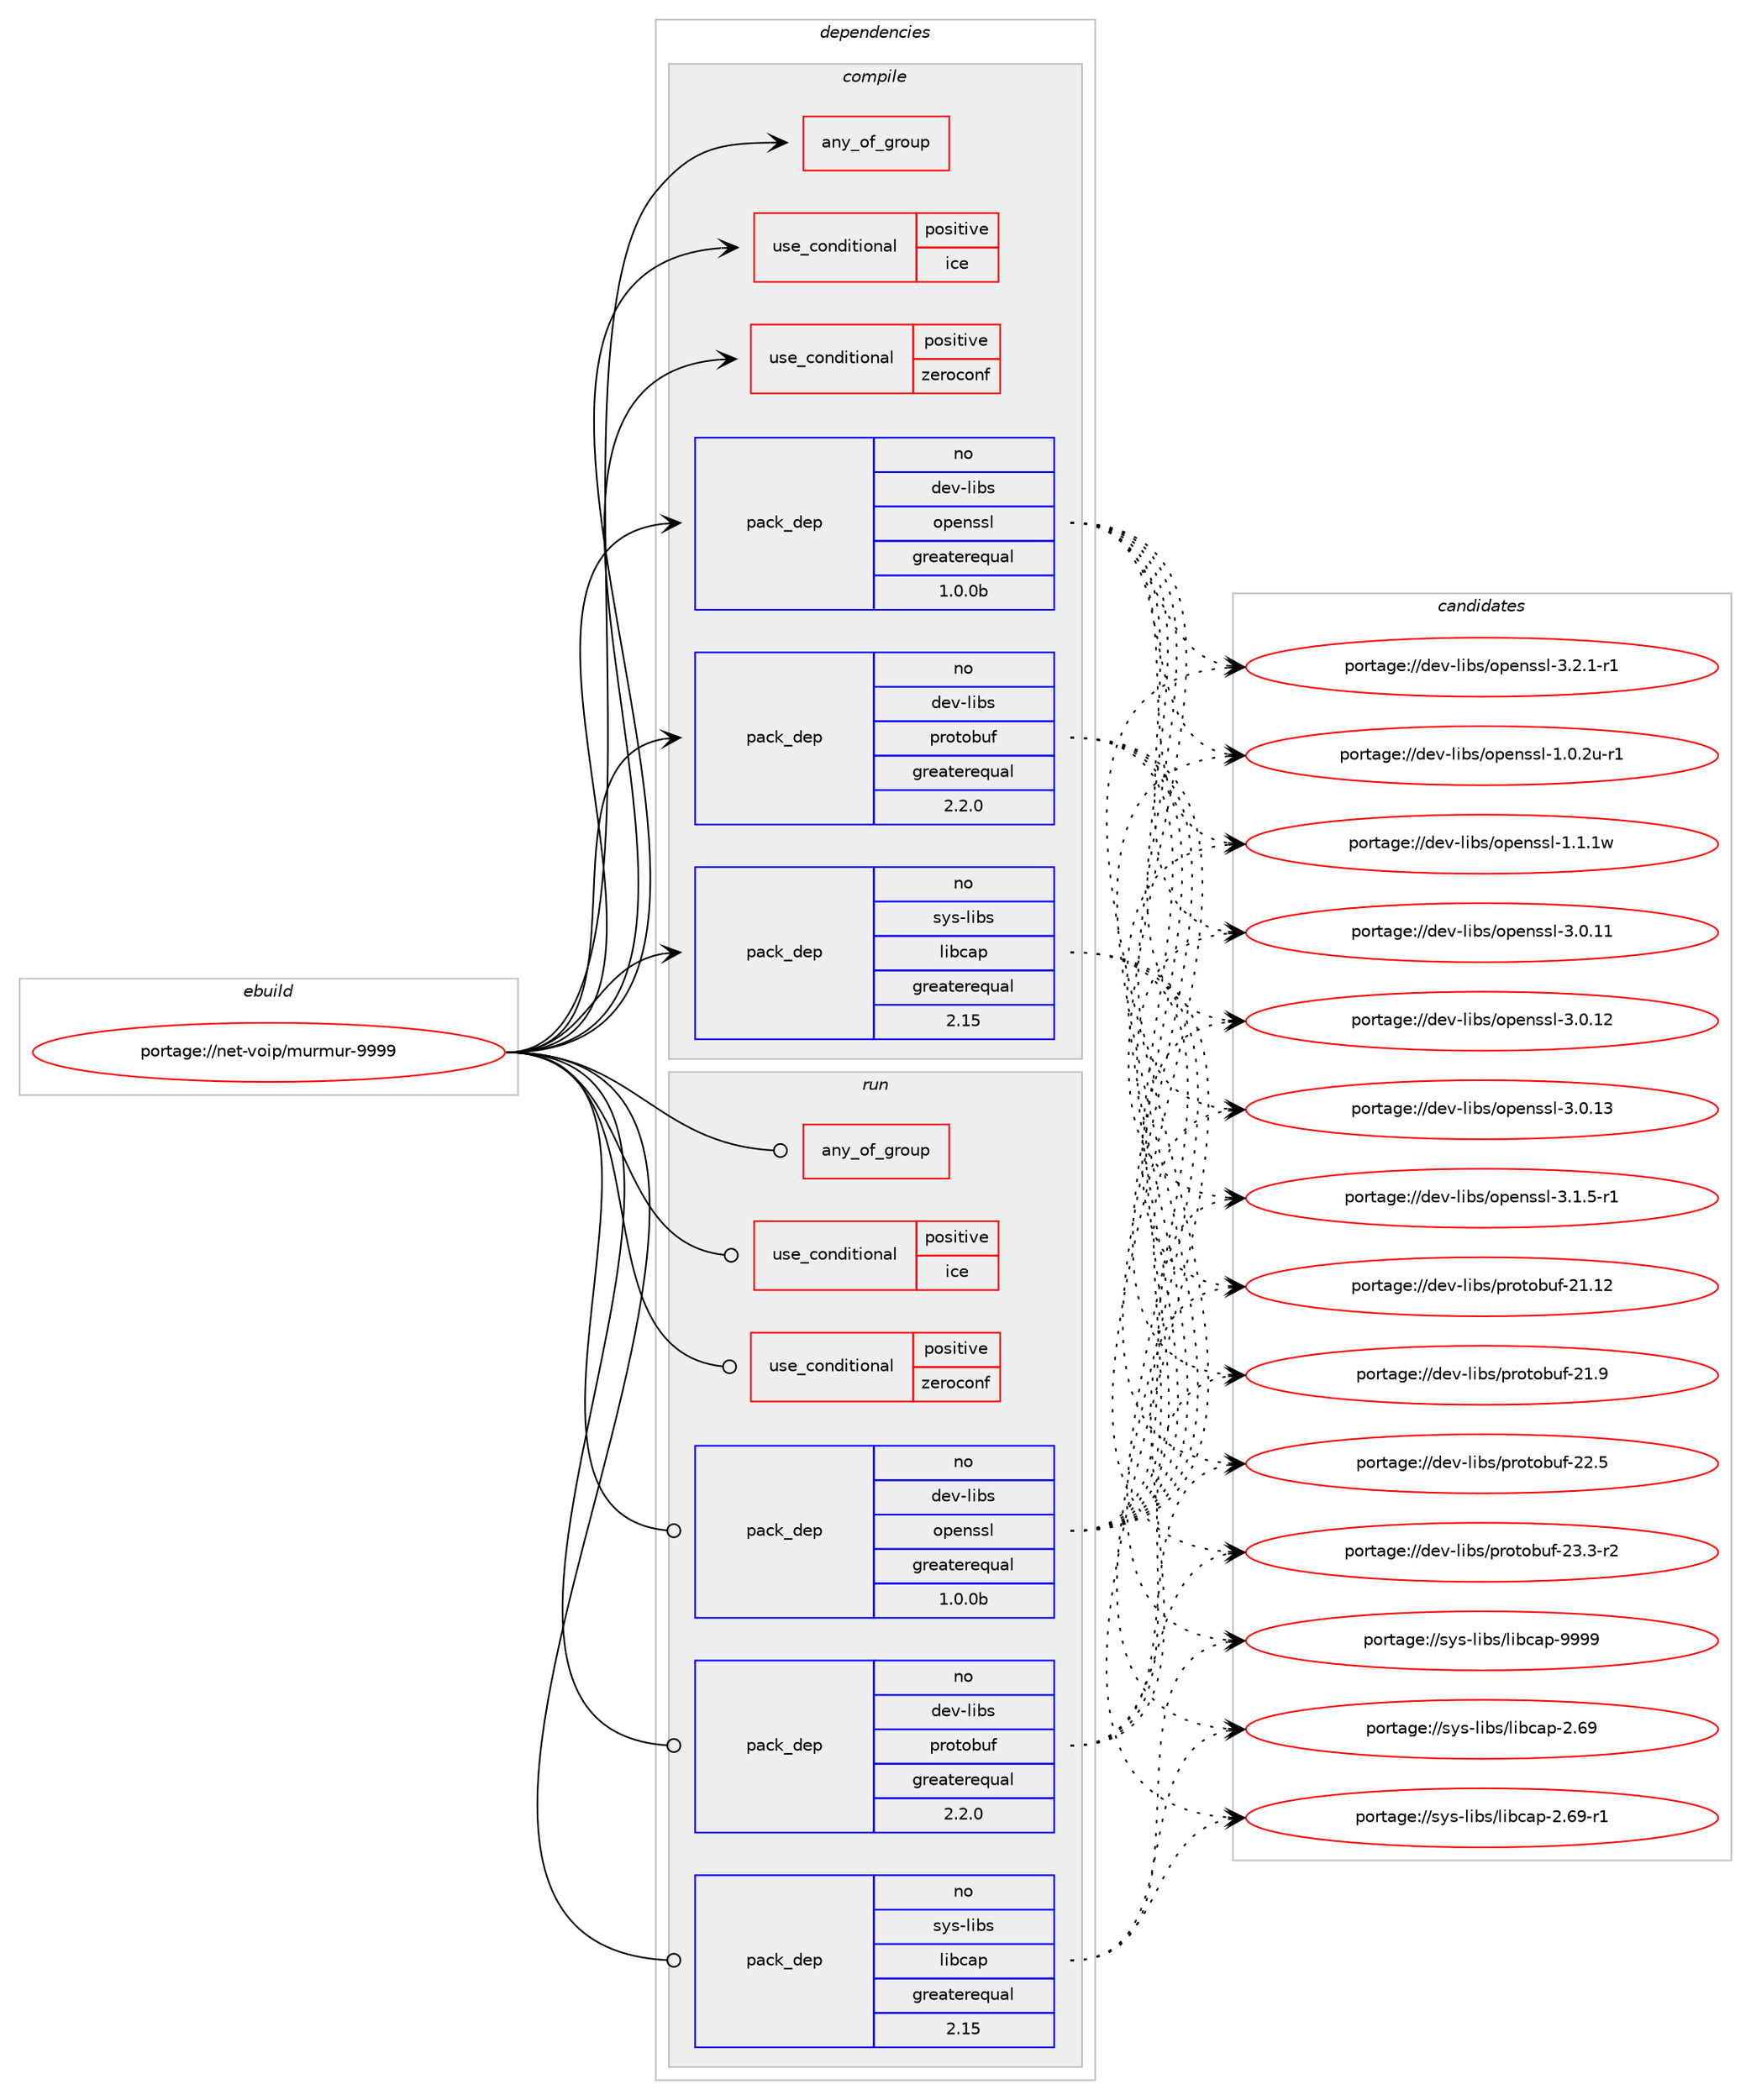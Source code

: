 digraph prolog {

# *************
# Graph options
# *************

newrank=true;
concentrate=true;
compound=true;
graph [rankdir=LR,fontname=Helvetica,fontsize=10,ranksep=1.5];#, ranksep=2.5, nodesep=0.2];
edge  [arrowhead=vee];
node  [fontname=Helvetica,fontsize=10];

# **********
# The ebuild
# **********

subgraph cluster_leftcol {
color=gray;
rank=same;
label=<<i>ebuild</i>>;
id [label="portage://net-voip/murmur-9999", color=red, width=4, href="../net-voip/murmur-9999.svg"];
}

# ****************
# The dependencies
# ****************

subgraph cluster_midcol {
color=gray;
label=<<i>dependencies</i>>;
subgraph cluster_compile {
fillcolor="#eeeeee";
style=filled;
label=<<i>compile</i>>;
subgraph any38 {
dependency1624 [label=<<TABLE BORDER="0" CELLBORDER="1" CELLSPACING="0" CELLPADDING="4"><TR><TD CELLPADDING="10">any_of_group</TD></TR></TABLE>>, shape=none, color=red];# *** BEGIN UNKNOWN DEPENDENCY TYPE (TODO) ***
# dependency1624 -> package_dependency(portage://net-voip/murmur-9999,install,no,dev-qt,qtsql,none,[,,],[slot(5)],[use(enable(sqlite),none)])
# *** END UNKNOWN DEPENDENCY TYPE (TODO) ***

# *** BEGIN UNKNOWN DEPENDENCY TYPE (TODO) ***
# dependency1624 -> package_dependency(portage://net-voip/murmur-9999,install,no,dev-qt,qtsql,none,[,,],[slot(5)],[use(enable(mysql),none)])
# *** END UNKNOWN DEPENDENCY TYPE (TODO) ***

}
id:e -> dependency1624:w [weight=20,style="solid",arrowhead="vee"];
subgraph cond1042 {
dependency1625 [label=<<TABLE BORDER="0" CELLBORDER="1" CELLSPACING="0" CELLPADDING="4"><TR><TD ROWSPAN="3" CELLPADDING="10">use_conditional</TD></TR><TR><TD>positive</TD></TR><TR><TD>ice</TD></TR></TABLE>>, shape=none, color=red];
# *** BEGIN UNKNOWN DEPENDENCY TYPE (TODO) ***
# dependency1625 -> package_dependency(portage://net-voip/murmur-9999,install,no,dev-libs,Ice,none,[,,],any_same_slot,[])
# *** END UNKNOWN DEPENDENCY TYPE (TODO) ***

}
id:e -> dependency1625:w [weight=20,style="solid",arrowhead="vee"];
subgraph cond1043 {
dependency1626 [label=<<TABLE BORDER="0" CELLBORDER="1" CELLSPACING="0" CELLPADDING="4"><TR><TD ROWSPAN="3" CELLPADDING="10">use_conditional</TD></TR><TR><TD>positive</TD></TR><TR><TD>zeroconf</TD></TR></TABLE>>, shape=none, color=red];
# *** BEGIN UNKNOWN DEPENDENCY TYPE (TODO) ***
# dependency1626 -> package_dependency(portage://net-voip/murmur-9999,install,no,net-dns,avahi,none,[,,],[],[use(enable(mdnsresponder-compat),none)])
# *** END UNKNOWN DEPENDENCY TYPE (TODO) ***

}
id:e -> dependency1626:w [weight=20,style="solid",arrowhead="vee"];
# *** BEGIN UNKNOWN DEPENDENCY TYPE (TODO) ***
# id -> package_dependency(portage://net-voip/murmur-9999,install,no,acct-group,murmur,none,[,,],[],[])
# *** END UNKNOWN DEPENDENCY TYPE (TODO) ***

# *** BEGIN UNKNOWN DEPENDENCY TYPE (TODO) ***
# id -> package_dependency(portage://net-voip/murmur-9999,install,no,acct-user,murmur,none,[,,],[],[])
# *** END UNKNOWN DEPENDENCY TYPE (TODO) ***

# *** BEGIN UNKNOWN DEPENDENCY TYPE (TODO) ***
# id -> package_dependency(portage://net-voip/murmur-9999,install,no,dev-libs,boost,none,[,,],[],[])
# *** END UNKNOWN DEPENDENCY TYPE (TODO) ***

subgraph pack545 {
dependency1627 [label=<<TABLE BORDER="0" CELLBORDER="1" CELLSPACING="0" CELLPADDING="4" WIDTH="220"><TR><TD ROWSPAN="6" CELLPADDING="30">pack_dep</TD></TR><TR><TD WIDTH="110">no</TD></TR><TR><TD>dev-libs</TD></TR><TR><TD>openssl</TD></TR><TR><TD>greaterequal</TD></TR><TR><TD>1.0.0b</TD></TR></TABLE>>, shape=none, color=blue];
}
id:e -> dependency1627:w [weight=20,style="solid",arrowhead="vee"];
subgraph pack546 {
dependency1628 [label=<<TABLE BORDER="0" CELLBORDER="1" CELLSPACING="0" CELLPADDING="4" WIDTH="220"><TR><TD ROWSPAN="6" CELLPADDING="30">pack_dep</TD></TR><TR><TD WIDTH="110">no</TD></TR><TR><TD>dev-libs</TD></TR><TR><TD>protobuf</TD></TR><TR><TD>greaterequal</TD></TR><TR><TD>2.2.0</TD></TR></TABLE>>, shape=none, color=blue];
}
id:e -> dependency1628:w [weight=20,style="solid",arrowhead="vee"];
# *** BEGIN UNKNOWN DEPENDENCY TYPE (TODO) ***
# id -> package_dependency(portage://net-voip/murmur-9999,install,no,dev-qt,qtcore,none,[,,],[slot(5)],[])
# *** END UNKNOWN DEPENDENCY TYPE (TODO) ***

# *** BEGIN UNKNOWN DEPENDENCY TYPE (TODO) ***
# id -> package_dependency(portage://net-voip/murmur-9999,install,no,dev-qt,qtdbus,none,[,,],[slot(5)],[])
# *** END UNKNOWN DEPENDENCY TYPE (TODO) ***

# *** BEGIN UNKNOWN DEPENDENCY TYPE (TODO) ***
# id -> package_dependency(portage://net-voip/murmur-9999,install,no,dev-qt,qtnetwork,none,[,,],[slot(5)],[use(enable(ssl),none)])
# *** END UNKNOWN DEPENDENCY TYPE (TODO) ***

# *** BEGIN UNKNOWN DEPENDENCY TYPE (TODO) ***
# id -> package_dependency(portage://net-voip/murmur-9999,install,no,dev-qt,qttest,none,[,,],[slot(5)],[])
# *** END UNKNOWN DEPENDENCY TYPE (TODO) ***

# *** BEGIN UNKNOWN DEPENDENCY TYPE (TODO) ***
# id -> package_dependency(portage://net-voip/murmur-9999,install,no,dev-qt,qtxml,none,[,,],[slot(5)],[])
# *** END UNKNOWN DEPENDENCY TYPE (TODO) ***

# *** BEGIN UNKNOWN DEPENDENCY TYPE (TODO) ***
# id -> package_dependency(portage://net-voip/murmur-9999,install,no,sys-apps,lsb-release,none,[,,],[],[])
# *** END UNKNOWN DEPENDENCY TYPE (TODO) ***

subgraph pack547 {
dependency1629 [label=<<TABLE BORDER="0" CELLBORDER="1" CELLSPACING="0" CELLPADDING="4" WIDTH="220"><TR><TD ROWSPAN="6" CELLPADDING="30">pack_dep</TD></TR><TR><TD WIDTH="110">no</TD></TR><TR><TD>sys-libs</TD></TR><TR><TD>libcap</TD></TR><TR><TD>greaterequal</TD></TR><TR><TD>2.15</TD></TR></TABLE>>, shape=none, color=blue];
}
id:e -> dependency1629:w [weight=20,style="solid",arrowhead="vee"];
}
subgraph cluster_compileandrun {
fillcolor="#eeeeee";
style=filled;
label=<<i>compile and run</i>>;
}
subgraph cluster_run {
fillcolor="#eeeeee";
style=filled;
label=<<i>run</i>>;
subgraph any39 {
dependency1630 [label=<<TABLE BORDER="0" CELLBORDER="1" CELLSPACING="0" CELLPADDING="4"><TR><TD CELLPADDING="10">any_of_group</TD></TR></TABLE>>, shape=none, color=red];# *** BEGIN UNKNOWN DEPENDENCY TYPE (TODO) ***
# dependency1630 -> package_dependency(portage://net-voip/murmur-9999,run,no,dev-qt,qtsql,none,[,,],[slot(5)],[use(enable(sqlite),none)])
# *** END UNKNOWN DEPENDENCY TYPE (TODO) ***

# *** BEGIN UNKNOWN DEPENDENCY TYPE (TODO) ***
# dependency1630 -> package_dependency(portage://net-voip/murmur-9999,run,no,dev-qt,qtsql,none,[,,],[slot(5)],[use(enable(mysql),none)])
# *** END UNKNOWN DEPENDENCY TYPE (TODO) ***

}
id:e -> dependency1630:w [weight=20,style="solid",arrowhead="odot"];
subgraph cond1044 {
dependency1631 [label=<<TABLE BORDER="0" CELLBORDER="1" CELLSPACING="0" CELLPADDING="4"><TR><TD ROWSPAN="3" CELLPADDING="10">use_conditional</TD></TR><TR><TD>positive</TD></TR><TR><TD>ice</TD></TR></TABLE>>, shape=none, color=red];
# *** BEGIN UNKNOWN DEPENDENCY TYPE (TODO) ***
# dependency1631 -> package_dependency(portage://net-voip/murmur-9999,run,no,dev-libs,Ice,none,[,,],any_same_slot,[])
# *** END UNKNOWN DEPENDENCY TYPE (TODO) ***

}
id:e -> dependency1631:w [weight=20,style="solid",arrowhead="odot"];
subgraph cond1045 {
dependency1632 [label=<<TABLE BORDER="0" CELLBORDER="1" CELLSPACING="0" CELLPADDING="4"><TR><TD ROWSPAN="3" CELLPADDING="10">use_conditional</TD></TR><TR><TD>positive</TD></TR><TR><TD>zeroconf</TD></TR></TABLE>>, shape=none, color=red];
# *** BEGIN UNKNOWN DEPENDENCY TYPE (TODO) ***
# dependency1632 -> package_dependency(portage://net-voip/murmur-9999,run,no,net-dns,avahi,none,[,,],[],[use(enable(mdnsresponder-compat),none)])
# *** END UNKNOWN DEPENDENCY TYPE (TODO) ***

}
id:e -> dependency1632:w [weight=20,style="solid",arrowhead="odot"];
# *** BEGIN UNKNOWN DEPENDENCY TYPE (TODO) ***
# id -> package_dependency(portage://net-voip/murmur-9999,run,no,acct-group,murmur,none,[,,],[],[])
# *** END UNKNOWN DEPENDENCY TYPE (TODO) ***

# *** BEGIN UNKNOWN DEPENDENCY TYPE (TODO) ***
# id -> package_dependency(portage://net-voip/murmur-9999,run,no,acct-user,murmur,none,[,,],[],[])
# *** END UNKNOWN DEPENDENCY TYPE (TODO) ***

subgraph pack548 {
dependency1633 [label=<<TABLE BORDER="0" CELLBORDER="1" CELLSPACING="0" CELLPADDING="4" WIDTH="220"><TR><TD ROWSPAN="6" CELLPADDING="30">pack_dep</TD></TR><TR><TD WIDTH="110">no</TD></TR><TR><TD>dev-libs</TD></TR><TR><TD>openssl</TD></TR><TR><TD>greaterequal</TD></TR><TR><TD>1.0.0b</TD></TR></TABLE>>, shape=none, color=blue];
}
id:e -> dependency1633:w [weight=20,style="solid",arrowhead="odot"];
subgraph pack549 {
dependency1634 [label=<<TABLE BORDER="0" CELLBORDER="1" CELLSPACING="0" CELLPADDING="4" WIDTH="220"><TR><TD ROWSPAN="6" CELLPADDING="30">pack_dep</TD></TR><TR><TD WIDTH="110">no</TD></TR><TR><TD>dev-libs</TD></TR><TR><TD>protobuf</TD></TR><TR><TD>greaterequal</TD></TR><TR><TD>2.2.0</TD></TR></TABLE>>, shape=none, color=blue];
}
id:e -> dependency1634:w [weight=20,style="solid",arrowhead="odot"];
# *** BEGIN UNKNOWN DEPENDENCY TYPE (TODO) ***
# id -> package_dependency(portage://net-voip/murmur-9999,run,no,dev-qt,qtcore,none,[,,],[slot(5)],[])
# *** END UNKNOWN DEPENDENCY TYPE (TODO) ***

# *** BEGIN UNKNOWN DEPENDENCY TYPE (TODO) ***
# id -> package_dependency(portage://net-voip/murmur-9999,run,no,dev-qt,qtdbus,none,[,,],[slot(5)],[])
# *** END UNKNOWN DEPENDENCY TYPE (TODO) ***

# *** BEGIN UNKNOWN DEPENDENCY TYPE (TODO) ***
# id -> package_dependency(portage://net-voip/murmur-9999,run,no,dev-qt,qtnetwork,none,[,,],[slot(5)],[use(enable(ssl),none)])
# *** END UNKNOWN DEPENDENCY TYPE (TODO) ***

# *** BEGIN UNKNOWN DEPENDENCY TYPE (TODO) ***
# id -> package_dependency(portage://net-voip/murmur-9999,run,no,dev-qt,qtxml,none,[,,],[slot(5)],[])
# *** END UNKNOWN DEPENDENCY TYPE (TODO) ***

# *** BEGIN UNKNOWN DEPENDENCY TYPE (TODO) ***
# id -> package_dependency(portage://net-voip/murmur-9999,run,no,sys-apps,lsb-release,none,[,,],[],[])
# *** END UNKNOWN DEPENDENCY TYPE (TODO) ***

subgraph pack550 {
dependency1635 [label=<<TABLE BORDER="0" CELLBORDER="1" CELLSPACING="0" CELLPADDING="4" WIDTH="220"><TR><TD ROWSPAN="6" CELLPADDING="30">pack_dep</TD></TR><TR><TD WIDTH="110">no</TD></TR><TR><TD>sys-libs</TD></TR><TR><TD>libcap</TD></TR><TR><TD>greaterequal</TD></TR><TR><TD>2.15</TD></TR></TABLE>>, shape=none, color=blue];
}
id:e -> dependency1635:w [weight=20,style="solid",arrowhead="odot"];
# *** BEGIN UNKNOWN DEPENDENCY TYPE (TODO) ***
# id -> package_dependency(portage://net-voip/murmur-9999,run,no,virtual,tmpfiles,none,[,,],[],[])
# *** END UNKNOWN DEPENDENCY TYPE (TODO) ***

}
}

# **************
# The candidates
# **************

subgraph cluster_choices {
rank=same;
color=gray;
label=<<i>candidates</i>>;

subgraph choice545 {
color=black;
nodesep=1;
choice1001011184510810598115471111121011101151151084549464846501174511449 [label="portage://dev-libs/openssl-1.0.2u-r1", color=red, width=4,href="../dev-libs/openssl-1.0.2u-r1.svg"];
choice100101118451081059811547111112101110115115108454946494649119 [label="portage://dev-libs/openssl-1.1.1w", color=red, width=4,href="../dev-libs/openssl-1.1.1w.svg"];
choice10010111845108105981154711111210111011511510845514648464949 [label="portage://dev-libs/openssl-3.0.11", color=red, width=4,href="../dev-libs/openssl-3.0.11.svg"];
choice10010111845108105981154711111210111011511510845514648464950 [label="portage://dev-libs/openssl-3.0.12", color=red, width=4,href="../dev-libs/openssl-3.0.12.svg"];
choice10010111845108105981154711111210111011511510845514648464951 [label="portage://dev-libs/openssl-3.0.13", color=red, width=4,href="../dev-libs/openssl-3.0.13.svg"];
choice1001011184510810598115471111121011101151151084551464946534511449 [label="portage://dev-libs/openssl-3.1.5-r1", color=red, width=4,href="../dev-libs/openssl-3.1.5-r1.svg"];
choice1001011184510810598115471111121011101151151084551465046494511449 [label="portage://dev-libs/openssl-3.2.1-r1", color=red, width=4,href="../dev-libs/openssl-3.2.1-r1.svg"];
dependency1627:e -> choice1001011184510810598115471111121011101151151084549464846501174511449:w [style=dotted,weight="100"];
dependency1627:e -> choice100101118451081059811547111112101110115115108454946494649119:w [style=dotted,weight="100"];
dependency1627:e -> choice10010111845108105981154711111210111011511510845514648464949:w [style=dotted,weight="100"];
dependency1627:e -> choice10010111845108105981154711111210111011511510845514648464950:w [style=dotted,weight="100"];
dependency1627:e -> choice10010111845108105981154711111210111011511510845514648464951:w [style=dotted,weight="100"];
dependency1627:e -> choice1001011184510810598115471111121011101151151084551464946534511449:w [style=dotted,weight="100"];
dependency1627:e -> choice1001011184510810598115471111121011101151151084551465046494511449:w [style=dotted,weight="100"];
}
subgraph choice546 {
color=black;
nodesep=1;
choice10010111845108105981154711211411111611198117102455049464950 [label="portage://dev-libs/protobuf-21.12", color=red, width=4,href="../dev-libs/protobuf-21.12.svg"];
choice100101118451081059811547112114111116111981171024550494657 [label="portage://dev-libs/protobuf-21.9", color=red, width=4,href="../dev-libs/protobuf-21.9.svg"];
choice100101118451081059811547112114111116111981171024550504653 [label="portage://dev-libs/protobuf-22.5", color=red, width=4,href="../dev-libs/protobuf-22.5.svg"];
choice1001011184510810598115471121141111161119811710245505146514511450 [label="portage://dev-libs/protobuf-23.3-r2", color=red, width=4,href="../dev-libs/protobuf-23.3-r2.svg"];
dependency1628:e -> choice10010111845108105981154711211411111611198117102455049464950:w [style=dotted,weight="100"];
dependency1628:e -> choice100101118451081059811547112114111116111981171024550494657:w [style=dotted,weight="100"];
dependency1628:e -> choice100101118451081059811547112114111116111981171024550504653:w [style=dotted,weight="100"];
dependency1628:e -> choice1001011184510810598115471121141111161119811710245505146514511450:w [style=dotted,weight="100"];
}
subgraph choice547 {
color=black;
nodesep=1;
choice1151211154510810598115471081059899971124550465457 [label="portage://sys-libs/libcap-2.69", color=red, width=4,href="../sys-libs/libcap-2.69.svg"];
choice11512111545108105981154710810598999711245504654574511449 [label="portage://sys-libs/libcap-2.69-r1", color=red, width=4,href="../sys-libs/libcap-2.69-r1.svg"];
choice1151211154510810598115471081059899971124557575757 [label="portage://sys-libs/libcap-9999", color=red, width=4,href="../sys-libs/libcap-9999.svg"];
dependency1629:e -> choice1151211154510810598115471081059899971124550465457:w [style=dotted,weight="100"];
dependency1629:e -> choice11512111545108105981154710810598999711245504654574511449:w [style=dotted,weight="100"];
dependency1629:e -> choice1151211154510810598115471081059899971124557575757:w [style=dotted,weight="100"];
}
subgraph choice548 {
color=black;
nodesep=1;
choice1001011184510810598115471111121011101151151084549464846501174511449 [label="portage://dev-libs/openssl-1.0.2u-r1", color=red, width=4,href="../dev-libs/openssl-1.0.2u-r1.svg"];
choice100101118451081059811547111112101110115115108454946494649119 [label="portage://dev-libs/openssl-1.1.1w", color=red, width=4,href="../dev-libs/openssl-1.1.1w.svg"];
choice10010111845108105981154711111210111011511510845514648464949 [label="portage://dev-libs/openssl-3.0.11", color=red, width=4,href="../dev-libs/openssl-3.0.11.svg"];
choice10010111845108105981154711111210111011511510845514648464950 [label="portage://dev-libs/openssl-3.0.12", color=red, width=4,href="../dev-libs/openssl-3.0.12.svg"];
choice10010111845108105981154711111210111011511510845514648464951 [label="portage://dev-libs/openssl-3.0.13", color=red, width=4,href="../dev-libs/openssl-3.0.13.svg"];
choice1001011184510810598115471111121011101151151084551464946534511449 [label="portage://dev-libs/openssl-3.1.5-r1", color=red, width=4,href="../dev-libs/openssl-3.1.5-r1.svg"];
choice1001011184510810598115471111121011101151151084551465046494511449 [label="portage://dev-libs/openssl-3.2.1-r1", color=red, width=4,href="../dev-libs/openssl-3.2.1-r1.svg"];
dependency1633:e -> choice1001011184510810598115471111121011101151151084549464846501174511449:w [style=dotted,weight="100"];
dependency1633:e -> choice100101118451081059811547111112101110115115108454946494649119:w [style=dotted,weight="100"];
dependency1633:e -> choice10010111845108105981154711111210111011511510845514648464949:w [style=dotted,weight="100"];
dependency1633:e -> choice10010111845108105981154711111210111011511510845514648464950:w [style=dotted,weight="100"];
dependency1633:e -> choice10010111845108105981154711111210111011511510845514648464951:w [style=dotted,weight="100"];
dependency1633:e -> choice1001011184510810598115471111121011101151151084551464946534511449:w [style=dotted,weight="100"];
dependency1633:e -> choice1001011184510810598115471111121011101151151084551465046494511449:w [style=dotted,weight="100"];
}
subgraph choice549 {
color=black;
nodesep=1;
choice10010111845108105981154711211411111611198117102455049464950 [label="portage://dev-libs/protobuf-21.12", color=red, width=4,href="../dev-libs/protobuf-21.12.svg"];
choice100101118451081059811547112114111116111981171024550494657 [label="portage://dev-libs/protobuf-21.9", color=red, width=4,href="../dev-libs/protobuf-21.9.svg"];
choice100101118451081059811547112114111116111981171024550504653 [label="portage://dev-libs/protobuf-22.5", color=red, width=4,href="../dev-libs/protobuf-22.5.svg"];
choice1001011184510810598115471121141111161119811710245505146514511450 [label="portage://dev-libs/protobuf-23.3-r2", color=red, width=4,href="../dev-libs/protobuf-23.3-r2.svg"];
dependency1634:e -> choice10010111845108105981154711211411111611198117102455049464950:w [style=dotted,weight="100"];
dependency1634:e -> choice100101118451081059811547112114111116111981171024550494657:w [style=dotted,weight="100"];
dependency1634:e -> choice100101118451081059811547112114111116111981171024550504653:w [style=dotted,weight="100"];
dependency1634:e -> choice1001011184510810598115471121141111161119811710245505146514511450:w [style=dotted,weight="100"];
}
subgraph choice550 {
color=black;
nodesep=1;
choice1151211154510810598115471081059899971124550465457 [label="portage://sys-libs/libcap-2.69", color=red, width=4,href="../sys-libs/libcap-2.69.svg"];
choice11512111545108105981154710810598999711245504654574511449 [label="portage://sys-libs/libcap-2.69-r1", color=red, width=4,href="../sys-libs/libcap-2.69-r1.svg"];
choice1151211154510810598115471081059899971124557575757 [label="portage://sys-libs/libcap-9999", color=red, width=4,href="../sys-libs/libcap-9999.svg"];
dependency1635:e -> choice1151211154510810598115471081059899971124550465457:w [style=dotted,weight="100"];
dependency1635:e -> choice11512111545108105981154710810598999711245504654574511449:w [style=dotted,weight="100"];
dependency1635:e -> choice1151211154510810598115471081059899971124557575757:w [style=dotted,weight="100"];
}
}

}
